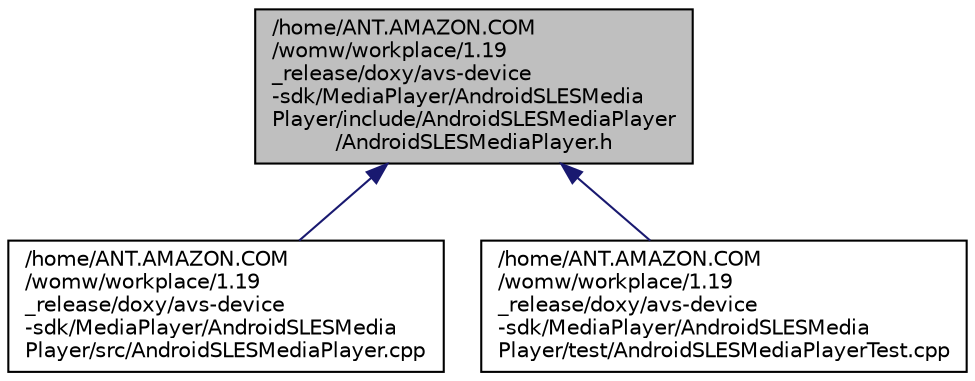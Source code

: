 digraph "/home/ANT.AMAZON.COM/womw/workplace/1.19_release/doxy/avs-device-sdk/MediaPlayer/AndroidSLESMediaPlayer/include/AndroidSLESMediaPlayer/AndroidSLESMediaPlayer.h"
{
  edge [fontname="Helvetica",fontsize="10",labelfontname="Helvetica",labelfontsize="10"];
  node [fontname="Helvetica",fontsize="10",shape=record];
  Node100 [label="/home/ANT.AMAZON.COM\l/womw/workplace/1.19\l_release/doxy/avs-device\l-sdk/MediaPlayer/AndroidSLESMedia\lPlayer/include/AndroidSLESMediaPlayer\l/AndroidSLESMediaPlayer.h",height=0.2,width=0.4,color="black", fillcolor="grey75", style="filled", fontcolor="black"];
  Node100 -> Node101 [dir="back",color="midnightblue",fontsize="10",style="solid",fontname="Helvetica"];
  Node101 [label="/home/ANT.AMAZON.COM\l/womw/workplace/1.19\l_release/doxy/avs-device\l-sdk/MediaPlayer/AndroidSLESMedia\lPlayer/src/AndroidSLESMediaPlayer.cpp",height=0.2,width=0.4,color="black", fillcolor="white", style="filled",URL="$_android_s_l_e_s_media_player_8cpp.html"];
  Node100 -> Node102 [dir="back",color="midnightblue",fontsize="10",style="solid",fontname="Helvetica"];
  Node102 [label="/home/ANT.AMAZON.COM\l/womw/workplace/1.19\l_release/doxy/avs-device\l-sdk/MediaPlayer/AndroidSLESMedia\lPlayer/test/AndroidSLESMediaPlayerTest.cpp",height=0.2,width=0.4,color="black", fillcolor="white", style="filled",URL="$_android_s_l_e_s_media_player_test_8cpp.html"];
}
